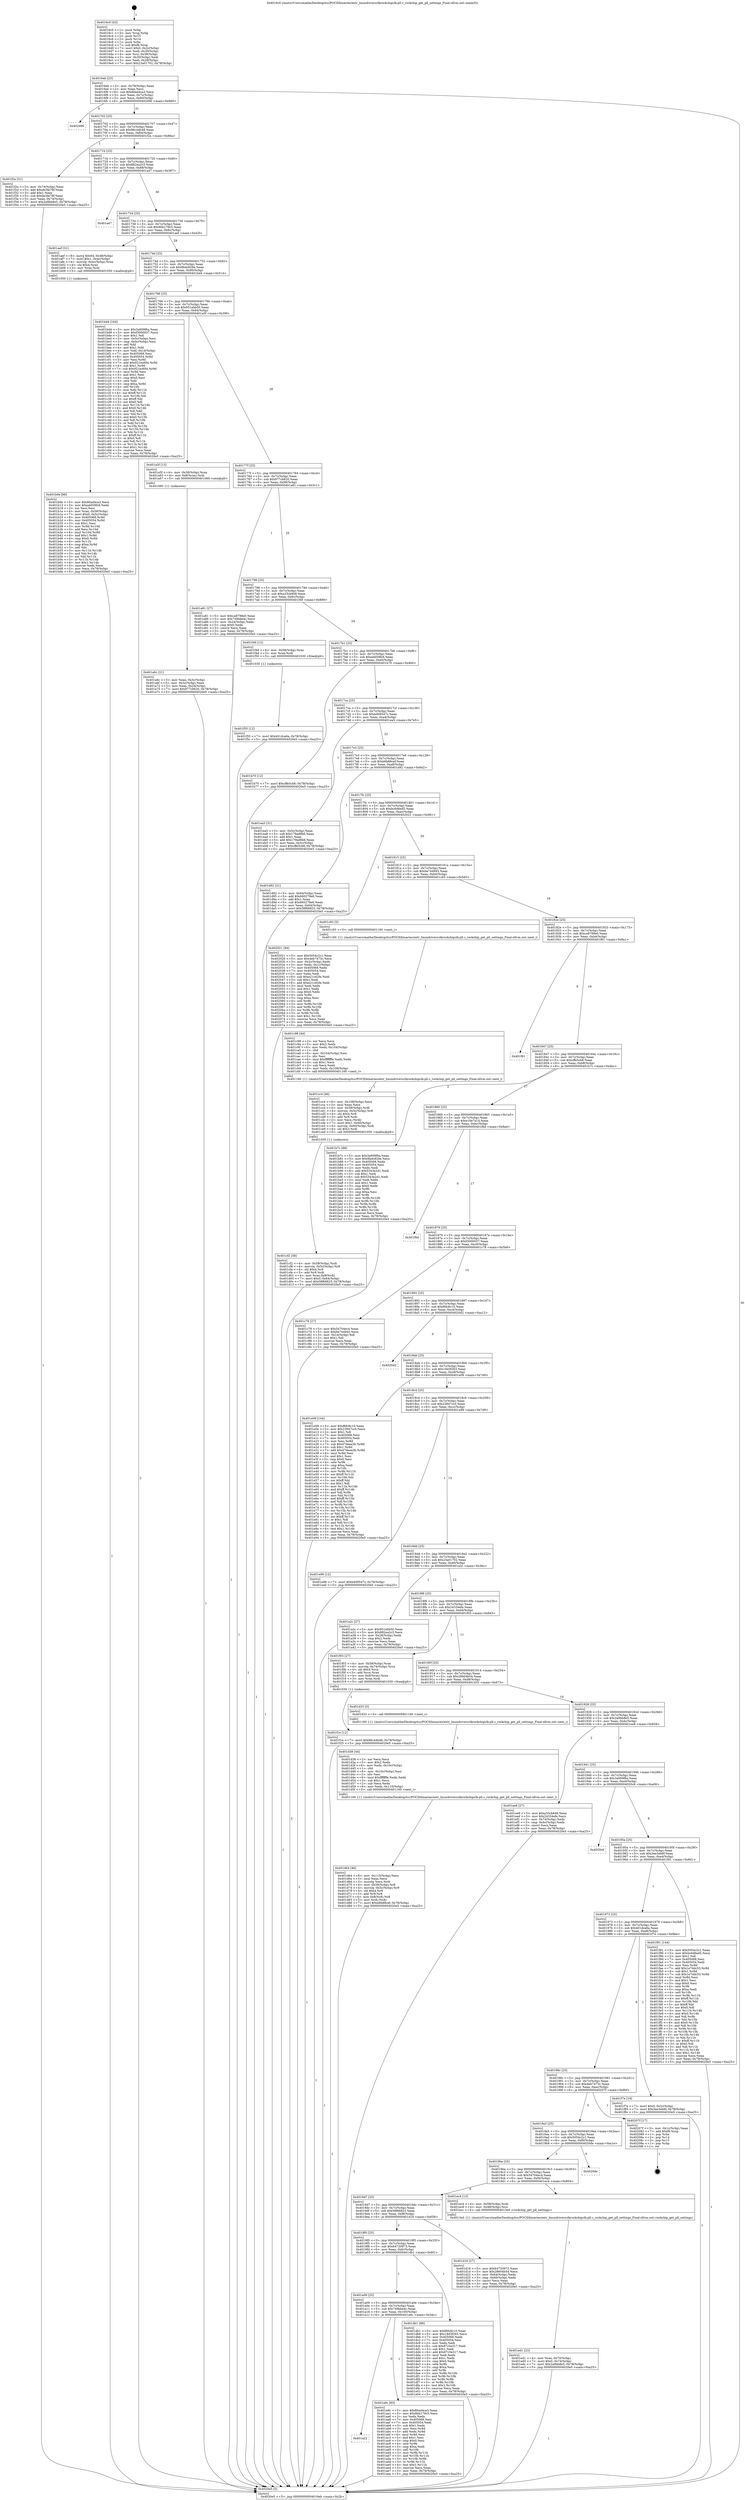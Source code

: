 digraph "0x4016c0" {
  label = "0x4016c0 (/mnt/c/Users/mathe/Desktop/tcc/POCII/binaries/extr_linuxdriversclkrockchipclk-pll.c_rockchip_get_pll_settings_Final-ollvm.out::main(0))"
  labelloc = "t"
  node[shape=record]

  Entry [label="",width=0.3,height=0.3,shape=circle,fillcolor=black,style=filled]
  "0x4016eb" [label="{
     0x4016eb [23]\l
     | [instrs]\l
     &nbsp;&nbsp;0x4016eb \<+3\>: mov -0x78(%rbp),%eax\l
     &nbsp;&nbsp;0x4016ee \<+2\>: mov %eax,%ecx\l
     &nbsp;&nbsp;0x4016f0 \<+6\>: sub $0x80ad4ca3,%ecx\l
     &nbsp;&nbsp;0x4016f6 \<+3\>: mov %eax,-0x7c(%rbp)\l
     &nbsp;&nbsp;0x4016f9 \<+3\>: mov %ecx,-0x80(%rbp)\l
     &nbsp;&nbsp;0x4016fc \<+6\>: je 0000000000402090 \<main+0x9d0\>\l
  }"]
  "0x402090" [label="{
     0x402090\l
  }", style=dashed]
  "0x401702" [label="{
     0x401702 [25]\l
     | [instrs]\l
     &nbsp;&nbsp;0x401702 \<+5\>: jmp 0000000000401707 \<main+0x47\>\l
     &nbsp;&nbsp;0x401707 \<+3\>: mov -0x7c(%rbp),%eax\l
     &nbsp;&nbsp;0x40170a \<+5\>: sub $0x86c44b48,%eax\l
     &nbsp;&nbsp;0x40170f \<+6\>: mov %eax,-0x84(%rbp)\l
     &nbsp;&nbsp;0x401715 \<+6\>: je 0000000000401f2a \<main+0x86a\>\l
  }"]
  Exit [label="",width=0.3,height=0.3,shape=circle,fillcolor=black,style=filled,peripheries=2]
  "0x401f2a" [label="{
     0x401f2a [31]\l
     | [instrs]\l
     &nbsp;&nbsp;0x401f2a \<+3\>: mov -0x74(%rbp),%eax\l
     &nbsp;&nbsp;0x401f2d \<+5\>: add $0xde3fe78f,%eax\l
     &nbsp;&nbsp;0x401f32 \<+3\>: add $0x1,%eax\l
     &nbsp;&nbsp;0x401f35 \<+5\>: sub $0xde3fe78f,%eax\l
     &nbsp;&nbsp;0x401f3a \<+3\>: mov %eax,-0x74(%rbp)\l
     &nbsp;&nbsp;0x401f3d \<+7\>: movl $0x2a9bb8e5,-0x78(%rbp)\l
     &nbsp;&nbsp;0x401f44 \<+5\>: jmp 00000000004020e5 \<main+0xa25\>\l
  }"]
  "0x40171b" [label="{
     0x40171b [25]\l
     | [instrs]\l
     &nbsp;&nbsp;0x40171b \<+5\>: jmp 0000000000401720 \<main+0x60\>\l
     &nbsp;&nbsp;0x401720 \<+3\>: mov -0x7c(%rbp),%eax\l
     &nbsp;&nbsp;0x401723 \<+5\>: sub $0x882ea2c3,%eax\l
     &nbsp;&nbsp;0x401728 \<+6\>: mov %eax,-0x88(%rbp)\l
     &nbsp;&nbsp;0x40172e \<+6\>: je 0000000000401a47 \<main+0x387\>\l
  }"]
  "0x401f55" [label="{
     0x401f55 [12]\l
     | [instrs]\l
     &nbsp;&nbsp;0x401f55 \<+7\>: movl $0x401dca6a,-0x78(%rbp)\l
     &nbsp;&nbsp;0x401f5c \<+5\>: jmp 00000000004020e5 \<main+0xa25\>\l
  }"]
  "0x401a47" [label="{
     0x401a47\l
  }", style=dashed]
  "0x401734" [label="{
     0x401734 [25]\l
     | [instrs]\l
     &nbsp;&nbsp;0x401734 \<+5\>: jmp 0000000000401739 \<main+0x79\>\l
     &nbsp;&nbsp;0x401739 \<+3\>: mov -0x7c(%rbp),%eax\l
     &nbsp;&nbsp;0x40173c \<+5\>: sub $0x8bb179c5,%eax\l
     &nbsp;&nbsp;0x401741 \<+6\>: mov %eax,-0x8c(%rbp)\l
     &nbsp;&nbsp;0x401747 \<+6\>: je 0000000000401aef \<main+0x42f\>\l
  }"]
  "0x401f1e" [label="{
     0x401f1e [12]\l
     | [instrs]\l
     &nbsp;&nbsp;0x401f1e \<+7\>: movl $0x86c44b48,-0x78(%rbp)\l
     &nbsp;&nbsp;0x401f25 \<+5\>: jmp 00000000004020e5 \<main+0xa25\>\l
  }"]
  "0x401aef" [label="{
     0x401aef [31]\l
     | [instrs]\l
     &nbsp;&nbsp;0x401aef \<+8\>: movq $0x64,-0x48(%rbp)\l
     &nbsp;&nbsp;0x401af7 \<+7\>: movl $0x1,-0x4c(%rbp)\l
     &nbsp;&nbsp;0x401afe \<+4\>: movslq -0x4c(%rbp),%rax\l
     &nbsp;&nbsp;0x401b02 \<+4\>: shl $0x4,%rax\l
     &nbsp;&nbsp;0x401b06 \<+3\>: mov %rax,%rdi\l
     &nbsp;&nbsp;0x401b09 \<+5\>: call 0000000000401050 \<malloc@plt\>\l
     | [calls]\l
     &nbsp;&nbsp;0x401050 \{1\} (unknown)\l
  }"]
  "0x40174d" [label="{
     0x40174d [25]\l
     | [instrs]\l
     &nbsp;&nbsp;0x40174d \<+5\>: jmp 0000000000401752 \<main+0x92\>\l
     &nbsp;&nbsp;0x401752 \<+3\>: mov -0x7c(%rbp),%eax\l
     &nbsp;&nbsp;0x401755 \<+5\>: sub $0x8bdc829e,%eax\l
     &nbsp;&nbsp;0x40175a \<+6\>: mov %eax,-0x90(%rbp)\l
     &nbsp;&nbsp;0x401760 \<+6\>: je 0000000000401bd4 \<main+0x514\>\l
  }"]
  "0x401ed1" [label="{
     0x401ed1 [23]\l
     | [instrs]\l
     &nbsp;&nbsp;0x401ed1 \<+4\>: mov %rax,-0x70(%rbp)\l
     &nbsp;&nbsp;0x401ed5 \<+7\>: movl $0x0,-0x74(%rbp)\l
     &nbsp;&nbsp;0x401edc \<+7\>: movl $0x2a9bb8e5,-0x78(%rbp)\l
     &nbsp;&nbsp;0x401ee3 \<+5\>: jmp 00000000004020e5 \<main+0xa25\>\l
  }"]
  "0x401bd4" [label="{
     0x401bd4 [164]\l
     | [instrs]\l
     &nbsp;&nbsp;0x401bd4 \<+5\>: mov $0x3a909f6a,%eax\l
     &nbsp;&nbsp;0x401bd9 \<+5\>: mov $0xf3000037,%ecx\l
     &nbsp;&nbsp;0x401bde \<+2\>: mov $0x1,%dl\l
     &nbsp;&nbsp;0x401be0 \<+3\>: mov -0x5c(%rbp),%esi\l
     &nbsp;&nbsp;0x401be3 \<+3\>: cmp -0x4c(%rbp),%esi\l
     &nbsp;&nbsp;0x401be6 \<+4\>: setl %dil\l
     &nbsp;&nbsp;0x401bea \<+4\>: and $0x1,%dil\l
     &nbsp;&nbsp;0x401bee \<+4\>: mov %dil,-0x1d(%rbp)\l
     &nbsp;&nbsp;0x401bf2 \<+7\>: mov 0x405068,%esi\l
     &nbsp;&nbsp;0x401bf9 \<+8\>: mov 0x405054,%r8d\l
     &nbsp;&nbsp;0x401c01 \<+3\>: mov %esi,%r9d\l
     &nbsp;&nbsp;0x401c04 \<+7\>: add $0x921ec694,%r9d\l
     &nbsp;&nbsp;0x401c0b \<+4\>: sub $0x1,%r9d\l
     &nbsp;&nbsp;0x401c0f \<+7\>: sub $0x921ec694,%r9d\l
     &nbsp;&nbsp;0x401c16 \<+4\>: imul %r9d,%esi\l
     &nbsp;&nbsp;0x401c1a \<+3\>: and $0x1,%esi\l
     &nbsp;&nbsp;0x401c1d \<+3\>: cmp $0x0,%esi\l
     &nbsp;&nbsp;0x401c20 \<+4\>: sete %dil\l
     &nbsp;&nbsp;0x401c24 \<+4\>: cmp $0xa,%r8d\l
     &nbsp;&nbsp;0x401c28 \<+4\>: setl %r10b\l
     &nbsp;&nbsp;0x401c2c \<+3\>: mov %dil,%r11b\l
     &nbsp;&nbsp;0x401c2f \<+4\>: xor $0xff,%r11b\l
     &nbsp;&nbsp;0x401c33 \<+3\>: mov %r10b,%bl\l
     &nbsp;&nbsp;0x401c36 \<+3\>: xor $0xff,%bl\l
     &nbsp;&nbsp;0x401c39 \<+3\>: xor $0x0,%dl\l
     &nbsp;&nbsp;0x401c3c \<+3\>: mov %r11b,%r14b\l
     &nbsp;&nbsp;0x401c3f \<+4\>: and $0x0,%r14b\l
     &nbsp;&nbsp;0x401c43 \<+3\>: and %dl,%dil\l
     &nbsp;&nbsp;0x401c46 \<+3\>: mov %bl,%r15b\l
     &nbsp;&nbsp;0x401c49 \<+4\>: and $0x0,%r15b\l
     &nbsp;&nbsp;0x401c4d \<+3\>: and %dl,%r10b\l
     &nbsp;&nbsp;0x401c50 \<+3\>: or %dil,%r14b\l
     &nbsp;&nbsp;0x401c53 \<+3\>: or %r10b,%r15b\l
     &nbsp;&nbsp;0x401c56 \<+3\>: xor %r15b,%r14b\l
     &nbsp;&nbsp;0x401c59 \<+3\>: or %bl,%r11b\l
     &nbsp;&nbsp;0x401c5c \<+4\>: xor $0xff,%r11b\l
     &nbsp;&nbsp;0x401c60 \<+3\>: or $0x0,%dl\l
     &nbsp;&nbsp;0x401c63 \<+3\>: and %dl,%r11b\l
     &nbsp;&nbsp;0x401c66 \<+3\>: or %r11b,%r14b\l
     &nbsp;&nbsp;0x401c69 \<+4\>: test $0x1,%r14b\l
     &nbsp;&nbsp;0x401c6d \<+3\>: cmovne %ecx,%eax\l
     &nbsp;&nbsp;0x401c70 \<+3\>: mov %eax,-0x78(%rbp)\l
     &nbsp;&nbsp;0x401c73 \<+5\>: jmp 00000000004020e5 \<main+0xa25\>\l
  }"]
  "0x401766" [label="{
     0x401766 [25]\l
     | [instrs]\l
     &nbsp;&nbsp;0x401766 \<+5\>: jmp 000000000040176b \<main+0xab\>\l
     &nbsp;&nbsp;0x40176b \<+3\>: mov -0x7c(%rbp),%eax\l
     &nbsp;&nbsp;0x40176e \<+5\>: sub $0x951ebb50,%eax\l
     &nbsp;&nbsp;0x401773 \<+6\>: mov %eax,-0x94(%rbp)\l
     &nbsp;&nbsp;0x401779 \<+6\>: je 0000000000401a5f \<main+0x39f\>\l
  }"]
  "0x401d64" [label="{
     0x401d64 [46]\l
     | [instrs]\l
     &nbsp;&nbsp;0x401d64 \<+6\>: mov -0x110(%rbp),%ecx\l
     &nbsp;&nbsp;0x401d6a \<+3\>: imul %eax,%ecx\l
     &nbsp;&nbsp;0x401d6d \<+3\>: movslq %ecx,%rdi\l
     &nbsp;&nbsp;0x401d70 \<+4\>: mov -0x58(%rbp),%r8\l
     &nbsp;&nbsp;0x401d74 \<+4\>: movslq -0x5c(%rbp),%r9\l
     &nbsp;&nbsp;0x401d78 \<+4\>: shl $0x4,%r9\l
     &nbsp;&nbsp;0x401d7c \<+3\>: add %r9,%r8\l
     &nbsp;&nbsp;0x401d7f \<+4\>: mov 0x8(%r8),%r8\l
     &nbsp;&nbsp;0x401d83 \<+3\>: mov %rdi,(%r8)\l
     &nbsp;&nbsp;0x401d86 \<+7\>: movl $0xb6b88cef,-0x78(%rbp)\l
     &nbsp;&nbsp;0x401d8d \<+5\>: jmp 00000000004020e5 \<main+0xa25\>\l
  }"]
  "0x401a5f" [label="{
     0x401a5f [13]\l
     | [instrs]\l
     &nbsp;&nbsp;0x401a5f \<+4\>: mov -0x38(%rbp),%rax\l
     &nbsp;&nbsp;0x401a63 \<+4\>: mov 0x8(%rax),%rdi\l
     &nbsp;&nbsp;0x401a67 \<+5\>: call 0000000000401060 \<atoi@plt\>\l
     | [calls]\l
     &nbsp;&nbsp;0x401060 \{1\} (unknown)\l
  }"]
  "0x40177f" [label="{
     0x40177f [25]\l
     | [instrs]\l
     &nbsp;&nbsp;0x40177f \<+5\>: jmp 0000000000401784 \<main+0xc4\>\l
     &nbsp;&nbsp;0x401784 \<+3\>: mov -0x7c(%rbp),%eax\l
     &nbsp;&nbsp;0x401787 \<+5\>: sub $0x977cb620,%eax\l
     &nbsp;&nbsp;0x40178c \<+6\>: mov %eax,-0x98(%rbp)\l
     &nbsp;&nbsp;0x401792 \<+6\>: je 0000000000401a81 \<main+0x3c1\>\l
  }"]
  "0x401d38" [label="{
     0x401d38 [44]\l
     | [instrs]\l
     &nbsp;&nbsp;0x401d38 \<+2\>: xor %ecx,%ecx\l
     &nbsp;&nbsp;0x401d3a \<+5\>: mov $0x2,%edx\l
     &nbsp;&nbsp;0x401d3f \<+6\>: mov %edx,-0x10c(%rbp)\l
     &nbsp;&nbsp;0x401d45 \<+1\>: cltd\l
     &nbsp;&nbsp;0x401d46 \<+6\>: mov -0x10c(%rbp),%esi\l
     &nbsp;&nbsp;0x401d4c \<+2\>: idiv %esi\l
     &nbsp;&nbsp;0x401d4e \<+6\>: imul $0xfffffffe,%edx,%edx\l
     &nbsp;&nbsp;0x401d54 \<+3\>: sub $0x1,%ecx\l
     &nbsp;&nbsp;0x401d57 \<+2\>: sub %ecx,%edx\l
     &nbsp;&nbsp;0x401d59 \<+6\>: mov %edx,-0x110(%rbp)\l
     &nbsp;&nbsp;0x401d5f \<+5\>: call 0000000000401160 \<next_i\>\l
     | [calls]\l
     &nbsp;&nbsp;0x401160 \{1\} (/mnt/c/Users/mathe/Desktop/tcc/POCII/binaries/extr_linuxdriversclkrockchipclk-pll.c_rockchip_get_pll_settings_Final-ollvm.out::next_i)\l
  }"]
  "0x401a81" [label="{
     0x401a81 [27]\l
     | [instrs]\l
     &nbsp;&nbsp;0x401a81 \<+5\>: mov $0xca8799e0,%eax\l
     &nbsp;&nbsp;0x401a86 \<+5\>: mov $0x749bbe4c,%ecx\l
     &nbsp;&nbsp;0x401a8b \<+3\>: mov -0x24(%rbp),%edx\l
     &nbsp;&nbsp;0x401a8e \<+3\>: cmp $0x0,%edx\l
     &nbsp;&nbsp;0x401a91 \<+3\>: cmove %ecx,%eax\l
     &nbsp;&nbsp;0x401a94 \<+3\>: mov %eax,-0x78(%rbp)\l
     &nbsp;&nbsp;0x401a97 \<+5\>: jmp 00000000004020e5 \<main+0xa25\>\l
  }"]
  "0x401798" [label="{
     0x401798 [25]\l
     | [instrs]\l
     &nbsp;&nbsp;0x401798 \<+5\>: jmp 000000000040179d \<main+0xdd\>\l
     &nbsp;&nbsp;0x40179d \<+3\>: mov -0x7c(%rbp),%eax\l
     &nbsp;&nbsp;0x4017a0 \<+5\>: sub $0xa33cb848,%eax\l
     &nbsp;&nbsp;0x4017a5 \<+6\>: mov %eax,-0x9c(%rbp)\l
     &nbsp;&nbsp;0x4017ab \<+6\>: je 0000000000401f49 \<main+0x889\>\l
  }"]
  "0x401cf2" [label="{
     0x401cf2 [38]\l
     | [instrs]\l
     &nbsp;&nbsp;0x401cf2 \<+4\>: mov -0x58(%rbp),%rdi\l
     &nbsp;&nbsp;0x401cf6 \<+4\>: movslq -0x5c(%rbp),%r8\l
     &nbsp;&nbsp;0x401cfa \<+4\>: shl $0x4,%r8\l
     &nbsp;&nbsp;0x401cfe \<+3\>: add %r8,%rdi\l
     &nbsp;&nbsp;0x401d01 \<+4\>: mov %rax,0x8(%rdi)\l
     &nbsp;&nbsp;0x401d05 \<+7\>: movl $0x0,-0x64(%rbp)\l
     &nbsp;&nbsp;0x401d0c \<+7\>: movl $0x58f66823,-0x78(%rbp)\l
     &nbsp;&nbsp;0x401d13 \<+5\>: jmp 00000000004020e5 \<main+0xa25\>\l
  }"]
  "0x401f49" [label="{
     0x401f49 [12]\l
     | [instrs]\l
     &nbsp;&nbsp;0x401f49 \<+4\>: mov -0x58(%rbp),%rax\l
     &nbsp;&nbsp;0x401f4d \<+3\>: mov %rax,%rdi\l
     &nbsp;&nbsp;0x401f50 \<+5\>: call 0000000000401030 \<free@plt\>\l
     | [calls]\l
     &nbsp;&nbsp;0x401030 \{1\} (unknown)\l
  }"]
  "0x4017b1" [label="{
     0x4017b1 [25]\l
     | [instrs]\l
     &nbsp;&nbsp;0x4017b1 \<+5\>: jmp 00000000004017b6 \<main+0xf6\>\l
     &nbsp;&nbsp;0x4017b6 \<+3\>: mov -0x7c(%rbp),%eax\l
     &nbsp;&nbsp;0x4017b9 \<+5\>: sub $0xadd59fc6,%eax\l
     &nbsp;&nbsp;0x4017be \<+6\>: mov %eax,-0xa0(%rbp)\l
     &nbsp;&nbsp;0x4017c4 \<+6\>: je 0000000000401b70 \<main+0x4b0\>\l
  }"]
  "0x401cc4" [label="{
     0x401cc4 [46]\l
     | [instrs]\l
     &nbsp;&nbsp;0x401cc4 \<+6\>: mov -0x108(%rbp),%ecx\l
     &nbsp;&nbsp;0x401cca \<+3\>: imul %eax,%ecx\l
     &nbsp;&nbsp;0x401ccd \<+4\>: mov -0x58(%rbp),%rdi\l
     &nbsp;&nbsp;0x401cd1 \<+4\>: movslq -0x5c(%rbp),%r8\l
     &nbsp;&nbsp;0x401cd5 \<+4\>: shl $0x4,%r8\l
     &nbsp;&nbsp;0x401cd9 \<+3\>: add %r8,%rdi\l
     &nbsp;&nbsp;0x401cdc \<+2\>: mov %ecx,(%rdi)\l
     &nbsp;&nbsp;0x401cde \<+7\>: movl $0x1,-0x60(%rbp)\l
     &nbsp;&nbsp;0x401ce5 \<+4\>: movslq -0x60(%rbp),%rdi\l
     &nbsp;&nbsp;0x401ce9 \<+4\>: shl $0x3,%rdi\l
     &nbsp;&nbsp;0x401ced \<+5\>: call 0000000000401050 \<malloc@plt\>\l
     | [calls]\l
     &nbsp;&nbsp;0x401050 \{1\} (unknown)\l
  }"]
  "0x401b70" [label="{
     0x401b70 [12]\l
     | [instrs]\l
     &nbsp;&nbsp;0x401b70 \<+7\>: movl $0xcffe5cb6,-0x78(%rbp)\l
     &nbsp;&nbsp;0x401b77 \<+5\>: jmp 00000000004020e5 \<main+0xa25\>\l
  }"]
  "0x4017ca" [label="{
     0x4017ca [25]\l
     | [instrs]\l
     &nbsp;&nbsp;0x4017ca \<+5\>: jmp 00000000004017cf \<main+0x10f\>\l
     &nbsp;&nbsp;0x4017cf \<+3\>: mov -0x7c(%rbp),%eax\l
     &nbsp;&nbsp;0x4017d2 \<+5\>: sub $0xb409547c,%eax\l
     &nbsp;&nbsp;0x4017d7 \<+6\>: mov %eax,-0xa4(%rbp)\l
     &nbsp;&nbsp;0x4017dd \<+6\>: je 0000000000401ea5 \<main+0x7e5\>\l
  }"]
  "0x401c98" [label="{
     0x401c98 [44]\l
     | [instrs]\l
     &nbsp;&nbsp;0x401c98 \<+2\>: xor %ecx,%ecx\l
     &nbsp;&nbsp;0x401c9a \<+5\>: mov $0x2,%edx\l
     &nbsp;&nbsp;0x401c9f \<+6\>: mov %edx,-0x104(%rbp)\l
     &nbsp;&nbsp;0x401ca5 \<+1\>: cltd\l
     &nbsp;&nbsp;0x401ca6 \<+6\>: mov -0x104(%rbp),%esi\l
     &nbsp;&nbsp;0x401cac \<+2\>: idiv %esi\l
     &nbsp;&nbsp;0x401cae \<+6\>: imul $0xfffffffe,%edx,%edx\l
     &nbsp;&nbsp;0x401cb4 \<+3\>: sub $0x1,%ecx\l
     &nbsp;&nbsp;0x401cb7 \<+2\>: sub %ecx,%edx\l
     &nbsp;&nbsp;0x401cb9 \<+6\>: mov %edx,-0x108(%rbp)\l
     &nbsp;&nbsp;0x401cbf \<+5\>: call 0000000000401160 \<next_i\>\l
     | [calls]\l
     &nbsp;&nbsp;0x401160 \{1\} (/mnt/c/Users/mathe/Desktop/tcc/POCII/binaries/extr_linuxdriversclkrockchipclk-pll.c_rockchip_get_pll_settings_Final-ollvm.out::next_i)\l
  }"]
  "0x401ea5" [label="{
     0x401ea5 [31]\l
     | [instrs]\l
     &nbsp;&nbsp;0x401ea5 \<+3\>: mov -0x5c(%rbp),%eax\l
     &nbsp;&nbsp;0x401ea8 \<+5\>: sub $0x179ad6b6,%eax\l
     &nbsp;&nbsp;0x401ead \<+3\>: add $0x1,%eax\l
     &nbsp;&nbsp;0x401eb0 \<+5\>: add $0x179ad6b6,%eax\l
     &nbsp;&nbsp;0x401eb5 \<+3\>: mov %eax,-0x5c(%rbp)\l
     &nbsp;&nbsp;0x401eb8 \<+7\>: movl $0xcffe5cb6,-0x78(%rbp)\l
     &nbsp;&nbsp;0x401ebf \<+5\>: jmp 00000000004020e5 \<main+0xa25\>\l
  }"]
  "0x4017e3" [label="{
     0x4017e3 [25]\l
     | [instrs]\l
     &nbsp;&nbsp;0x4017e3 \<+5\>: jmp 00000000004017e8 \<main+0x128\>\l
     &nbsp;&nbsp;0x4017e8 \<+3\>: mov -0x7c(%rbp),%eax\l
     &nbsp;&nbsp;0x4017eb \<+5\>: sub $0xb6b88cef,%eax\l
     &nbsp;&nbsp;0x4017f0 \<+6\>: mov %eax,-0xa8(%rbp)\l
     &nbsp;&nbsp;0x4017f6 \<+6\>: je 0000000000401d92 \<main+0x6d2\>\l
  }"]
  "0x401b0e" [label="{
     0x401b0e [98]\l
     | [instrs]\l
     &nbsp;&nbsp;0x401b0e \<+5\>: mov $0x80ad4ca3,%ecx\l
     &nbsp;&nbsp;0x401b13 \<+5\>: mov $0xadd59fc6,%edx\l
     &nbsp;&nbsp;0x401b18 \<+2\>: xor %esi,%esi\l
     &nbsp;&nbsp;0x401b1a \<+4\>: mov %rax,-0x58(%rbp)\l
     &nbsp;&nbsp;0x401b1e \<+7\>: movl $0x0,-0x5c(%rbp)\l
     &nbsp;&nbsp;0x401b25 \<+8\>: mov 0x405068,%r8d\l
     &nbsp;&nbsp;0x401b2d \<+8\>: mov 0x405054,%r9d\l
     &nbsp;&nbsp;0x401b35 \<+3\>: sub $0x1,%esi\l
     &nbsp;&nbsp;0x401b38 \<+3\>: mov %r8d,%r10d\l
     &nbsp;&nbsp;0x401b3b \<+3\>: add %esi,%r10d\l
     &nbsp;&nbsp;0x401b3e \<+4\>: imul %r10d,%r8d\l
     &nbsp;&nbsp;0x401b42 \<+4\>: and $0x1,%r8d\l
     &nbsp;&nbsp;0x401b46 \<+4\>: cmp $0x0,%r8d\l
     &nbsp;&nbsp;0x401b4a \<+4\>: sete %r11b\l
     &nbsp;&nbsp;0x401b4e \<+4\>: cmp $0xa,%r9d\l
     &nbsp;&nbsp;0x401b52 \<+3\>: setl %bl\l
     &nbsp;&nbsp;0x401b55 \<+3\>: mov %r11b,%r14b\l
     &nbsp;&nbsp;0x401b58 \<+3\>: and %bl,%r14b\l
     &nbsp;&nbsp;0x401b5b \<+3\>: xor %bl,%r11b\l
     &nbsp;&nbsp;0x401b5e \<+3\>: or %r11b,%r14b\l
     &nbsp;&nbsp;0x401b61 \<+4\>: test $0x1,%r14b\l
     &nbsp;&nbsp;0x401b65 \<+3\>: cmovne %edx,%ecx\l
     &nbsp;&nbsp;0x401b68 \<+3\>: mov %ecx,-0x78(%rbp)\l
     &nbsp;&nbsp;0x401b6b \<+5\>: jmp 00000000004020e5 \<main+0xa25\>\l
  }"]
  "0x401d92" [label="{
     0x401d92 [31]\l
     | [instrs]\l
     &nbsp;&nbsp;0x401d92 \<+3\>: mov -0x64(%rbp),%eax\l
     &nbsp;&nbsp;0x401d95 \<+5\>: add $0x660279e6,%eax\l
     &nbsp;&nbsp;0x401d9a \<+3\>: add $0x1,%eax\l
     &nbsp;&nbsp;0x401d9d \<+5\>: sub $0x660279e6,%eax\l
     &nbsp;&nbsp;0x401da2 \<+3\>: mov %eax,-0x64(%rbp)\l
     &nbsp;&nbsp;0x401da5 \<+7\>: movl $0x58f66823,-0x78(%rbp)\l
     &nbsp;&nbsp;0x401dac \<+5\>: jmp 00000000004020e5 \<main+0xa25\>\l
  }"]
  "0x4017fc" [label="{
     0x4017fc [25]\l
     | [instrs]\l
     &nbsp;&nbsp;0x4017fc \<+5\>: jmp 0000000000401801 \<main+0x141\>\l
     &nbsp;&nbsp;0x401801 \<+3\>: mov -0x7c(%rbp),%eax\l
     &nbsp;&nbsp;0x401804 \<+5\>: sub $0xbc6d6ed5,%eax\l
     &nbsp;&nbsp;0x401809 \<+6\>: mov %eax,-0xac(%rbp)\l
     &nbsp;&nbsp;0x40180f \<+6\>: je 0000000000402021 \<main+0x961\>\l
  }"]
  "0x401a22" [label="{
     0x401a22\l
  }", style=dashed]
  "0x402021" [label="{
     0x402021 [94]\l
     | [instrs]\l
     &nbsp;&nbsp;0x402021 \<+5\>: mov $0x5054c2c1,%eax\l
     &nbsp;&nbsp;0x402026 \<+5\>: mov $0x4eb7473c,%ecx\l
     &nbsp;&nbsp;0x40202b \<+3\>: mov -0x2c(%rbp),%edx\l
     &nbsp;&nbsp;0x40202e \<+3\>: mov %edx,-0x1c(%rbp)\l
     &nbsp;&nbsp;0x402031 \<+7\>: mov 0x405068,%edx\l
     &nbsp;&nbsp;0x402038 \<+7\>: mov 0x405054,%esi\l
     &nbsp;&nbsp;0x40203f \<+2\>: mov %edx,%edi\l
     &nbsp;&nbsp;0x402041 \<+6\>: sub $0xe21c62fe,%edi\l
     &nbsp;&nbsp;0x402047 \<+3\>: sub $0x1,%edi\l
     &nbsp;&nbsp;0x40204a \<+6\>: add $0xe21c62fe,%edi\l
     &nbsp;&nbsp;0x402050 \<+3\>: imul %edi,%edx\l
     &nbsp;&nbsp;0x402053 \<+3\>: and $0x1,%edx\l
     &nbsp;&nbsp;0x402056 \<+3\>: cmp $0x0,%edx\l
     &nbsp;&nbsp;0x402059 \<+4\>: sete %r8b\l
     &nbsp;&nbsp;0x40205d \<+3\>: cmp $0xa,%esi\l
     &nbsp;&nbsp;0x402060 \<+4\>: setl %r9b\l
     &nbsp;&nbsp;0x402064 \<+3\>: mov %r8b,%r10b\l
     &nbsp;&nbsp;0x402067 \<+3\>: and %r9b,%r10b\l
     &nbsp;&nbsp;0x40206a \<+3\>: xor %r9b,%r8b\l
     &nbsp;&nbsp;0x40206d \<+3\>: or %r8b,%r10b\l
     &nbsp;&nbsp;0x402070 \<+4\>: test $0x1,%r10b\l
     &nbsp;&nbsp;0x402074 \<+3\>: cmovne %ecx,%eax\l
     &nbsp;&nbsp;0x402077 \<+3\>: mov %eax,-0x78(%rbp)\l
     &nbsp;&nbsp;0x40207a \<+5\>: jmp 00000000004020e5 \<main+0xa25\>\l
  }"]
  "0x401815" [label="{
     0x401815 [25]\l
     | [instrs]\l
     &nbsp;&nbsp;0x401815 \<+5\>: jmp 000000000040181a \<main+0x15a\>\l
     &nbsp;&nbsp;0x40181a \<+3\>: mov -0x7c(%rbp),%eax\l
     &nbsp;&nbsp;0x40181d \<+5\>: sub $0xbe744945,%eax\l
     &nbsp;&nbsp;0x401822 \<+6\>: mov %eax,-0xb0(%rbp)\l
     &nbsp;&nbsp;0x401828 \<+6\>: je 0000000000401c93 \<main+0x5d3\>\l
  }"]
  "0x401a9c" [label="{
     0x401a9c [83]\l
     | [instrs]\l
     &nbsp;&nbsp;0x401a9c \<+5\>: mov $0x80ad4ca3,%eax\l
     &nbsp;&nbsp;0x401aa1 \<+5\>: mov $0x8bb179c5,%ecx\l
     &nbsp;&nbsp;0x401aa6 \<+2\>: xor %edx,%edx\l
     &nbsp;&nbsp;0x401aa8 \<+7\>: mov 0x405068,%esi\l
     &nbsp;&nbsp;0x401aaf \<+7\>: mov 0x405054,%edi\l
     &nbsp;&nbsp;0x401ab6 \<+3\>: sub $0x1,%edx\l
     &nbsp;&nbsp;0x401ab9 \<+3\>: mov %esi,%r8d\l
     &nbsp;&nbsp;0x401abc \<+3\>: add %edx,%r8d\l
     &nbsp;&nbsp;0x401abf \<+4\>: imul %r8d,%esi\l
     &nbsp;&nbsp;0x401ac3 \<+3\>: and $0x1,%esi\l
     &nbsp;&nbsp;0x401ac6 \<+3\>: cmp $0x0,%esi\l
     &nbsp;&nbsp;0x401ac9 \<+4\>: sete %r9b\l
     &nbsp;&nbsp;0x401acd \<+3\>: cmp $0xa,%edi\l
     &nbsp;&nbsp;0x401ad0 \<+4\>: setl %r10b\l
     &nbsp;&nbsp;0x401ad4 \<+3\>: mov %r9b,%r11b\l
     &nbsp;&nbsp;0x401ad7 \<+3\>: and %r10b,%r11b\l
     &nbsp;&nbsp;0x401ada \<+3\>: xor %r10b,%r9b\l
     &nbsp;&nbsp;0x401add \<+3\>: or %r9b,%r11b\l
     &nbsp;&nbsp;0x401ae0 \<+4\>: test $0x1,%r11b\l
     &nbsp;&nbsp;0x401ae4 \<+3\>: cmovne %ecx,%eax\l
     &nbsp;&nbsp;0x401ae7 \<+3\>: mov %eax,-0x78(%rbp)\l
     &nbsp;&nbsp;0x401aea \<+5\>: jmp 00000000004020e5 \<main+0xa25\>\l
  }"]
  "0x401c93" [label="{
     0x401c93 [5]\l
     | [instrs]\l
     &nbsp;&nbsp;0x401c93 \<+5\>: call 0000000000401160 \<next_i\>\l
     | [calls]\l
     &nbsp;&nbsp;0x401160 \{1\} (/mnt/c/Users/mathe/Desktop/tcc/POCII/binaries/extr_linuxdriversclkrockchipclk-pll.c_rockchip_get_pll_settings_Final-ollvm.out::next_i)\l
  }"]
  "0x40182e" [label="{
     0x40182e [25]\l
     | [instrs]\l
     &nbsp;&nbsp;0x40182e \<+5\>: jmp 0000000000401833 \<main+0x173\>\l
     &nbsp;&nbsp;0x401833 \<+3\>: mov -0x7c(%rbp),%eax\l
     &nbsp;&nbsp;0x401836 \<+5\>: sub $0xca8799e0,%eax\l
     &nbsp;&nbsp;0x40183b \<+6\>: mov %eax,-0xb4(%rbp)\l
     &nbsp;&nbsp;0x401841 \<+6\>: je 0000000000401f61 \<main+0x8a1\>\l
  }"]
  "0x401a09" [label="{
     0x401a09 [25]\l
     | [instrs]\l
     &nbsp;&nbsp;0x401a09 \<+5\>: jmp 0000000000401a0e \<main+0x34e\>\l
     &nbsp;&nbsp;0x401a0e \<+3\>: mov -0x7c(%rbp),%eax\l
     &nbsp;&nbsp;0x401a11 \<+5\>: sub $0x749bbe4c,%eax\l
     &nbsp;&nbsp;0x401a16 \<+6\>: mov %eax,-0x100(%rbp)\l
     &nbsp;&nbsp;0x401a1c \<+6\>: je 0000000000401a9c \<main+0x3dc\>\l
  }"]
  "0x401f61" [label="{
     0x401f61\l
  }", style=dashed]
  "0x401847" [label="{
     0x401847 [25]\l
     | [instrs]\l
     &nbsp;&nbsp;0x401847 \<+5\>: jmp 000000000040184c \<main+0x18c\>\l
     &nbsp;&nbsp;0x40184c \<+3\>: mov -0x7c(%rbp),%eax\l
     &nbsp;&nbsp;0x40184f \<+5\>: sub $0xcffe5cb6,%eax\l
     &nbsp;&nbsp;0x401854 \<+6\>: mov %eax,-0xb8(%rbp)\l
     &nbsp;&nbsp;0x40185a \<+6\>: je 0000000000401b7c \<main+0x4bc\>\l
  }"]
  "0x401db1" [label="{
     0x401db1 [88]\l
     | [instrs]\l
     &nbsp;&nbsp;0x401db1 \<+5\>: mov $0xf6fc8c10,%eax\l
     &nbsp;&nbsp;0x401db6 \<+5\>: mov $0x18d3f263,%ecx\l
     &nbsp;&nbsp;0x401dbb \<+7\>: mov 0x405068,%edx\l
     &nbsp;&nbsp;0x401dc2 \<+7\>: mov 0x405054,%esi\l
     &nbsp;&nbsp;0x401dc9 \<+2\>: mov %edx,%edi\l
     &nbsp;&nbsp;0x401dcb \<+6\>: sub $0x87c5e317,%edi\l
     &nbsp;&nbsp;0x401dd1 \<+3\>: sub $0x1,%edi\l
     &nbsp;&nbsp;0x401dd4 \<+6\>: add $0x87c5e317,%edi\l
     &nbsp;&nbsp;0x401dda \<+3\>: imul %edi,%edx\l
     &nbsp;&nbsp;0x401ddd \<+3\>: and $0x1,%edx\l
     &nbsp;&nbsp;0x401de0 \<+3\>: cmp $0x0,%edx\l
     &nbsp;&nbsp;0x401de3 \<+4\>: sete %r8b\l
     &nbsp;&nbsp;0x401de7 \<+3\>: cmp $0xa,%esi\l
     &nbsp;&nbsp;0x401dea \<+4\>: setl %r9b\l
     &nbsp;&nbsp;0x401dee \<+3\>: mov %r8b,%r10b\l
     &nbsp;&nbsp;0x401df1 \<+3\>: and %r9b,%r10b\l
     &nbsp;&nbsp;0x401df4 \<+3\>: xor %r9b,%r8b\l
     &nbsp;&nbsp;0x401df7 \<+3\>: or %r8b,%r10b\l
     &nbsp;&nbsp;0x401dfa \<+4\>: test $0x1,%r10b\l
     &nbsp;&nbsp;0x401dfe \<+3\>: cmovne %ecx,%eax\l
     &nbsp;&nbsp;0x401e01 \<+3\>: mov %eax,-0x78(%rbp)\l
     &nbsp;&nbsp;0x401e04 \<+5\>: jmp 00000000004020e5 \<main+0xa25\>\l
  }"]
  "0x401b7c" [label="{
     0x401b7c [88]\l
     | [instrs]\l
     &nbsp;&nbsp;0x401b7c \<+5\>: mov $0x3a909f6a,%eax\l
     &nbsp;&nbsp;0x401b81 \<+5\>: mov $0x8bdc829e,%ecx\l
     &nbsp;&nbsp;0x401b86 \<+7\>: mov 0x405068,%edx\l
     &nbsp;&nbsp;0x401b8d \<+7\>: mov 0x405054,%esi\l
     &nbsp;&nbsp;0x401b94 \<+2\>: mov %edx,%edi\l
     &nbsp;&nbsp;0x401b96 \<+6\>: add $0x5343e2d1,%edi\l
     &nbsp;&nbsp;0x401b9c \<+3\>: sub $0x1,%edi\l
     &nbsp;&nbsp;0x401b9f \<+6\>: sub $0x5343e2d1,%edi\l
     &nbsp;&nbsp;0x401ba5 \<+3\>: imul %edi,%edx\l
     &nbsp;&nbsp;0x401ba8 \<+3\>: and $0x1,%edx\l
     &nbsp;&nbsp;0x401bab \<+3\>: cmp $0x0,%edx\l
     &nbsp;&nbsp;0x401bae \<+4\>: sete %r8b\l
     &nbsp;&nbsp;0x401bb2 \<+3\>: cmp $0xa,%esi\l
     &nbsp;&nbsp;0x401bb5 \<+4\>: setl %r9b\l
     &nbsp;&nbsp;0x401bb9 \<+3\>: mov %r8b,%r10b\l
     &nbsp;&nbsp;0x401bbc \<+3\>: and %r9b,%r10b\l
     &nbsp;&nbsp;0x401bbf \<+3\>: xor %r9b,%r8b\l
     &nbsp;&nbsp;0x401bc2 \<+3\>: or %r8b,%r10b\l
     &nbsp;&nbsp;0x401bc5 \<+4\>: test $0x1,%r10b\l
     &nbsp;&nbsp;0x401bc9 \<+3\>: cmovne %ecx,%eax\l
     &nbsp;&nbsp;0x401bcc \<+3\>: mov %eax,-0x78(%rbp)\l
     &nbsp;&nbsp;0x401bcf \<+5\>: jmp 00000000004020e5 \<main+0xa25\>\l
  }"]
  "0x401860" [label="{
     0x401860 [25]\l
     | [instrs]\l
     &nbsp;&nbsp;0x401860 \<+5\>: jmp 0000000000401865 \<main+0x1a5\>\l
     &nbsp;&nbsp;0x401865 \<+3\>: mov -0x7c(%rbp),%eax\l
     &nbsp;&nbsp;0x401868 \<+5\>: sub $0xe16e7a14,%eax\l
     &nbsp;&nbsp;0x40186d \<+6\>: mov %eax,-0xbc(%rbp)\l
     &nbsp;&nbsp;0x401873 \<+6\>: je 0000000000401f6d \<main+0x8ad\>\l
  }"]
  "0x4019f0" [label="{
     0x4019f0 [25]\l
     | [instrs]\l
     &nbsp;&nbsp;0x4019f0 \<+5\>: jmp 00000000004019f5 \<main+0x335\>\l
     &nbsp;&nbsp;0x4019f5 \<+3\>: mov -0x7c(%rbp),%eax\l
     &nbsp;&nbsp;0x4019f8 \<+5\>: sub $0x64720973,%eax\l
     &nbsp;&nbsp;0x4019fd \<+6\>: mov %eax,-0xfc(%rbp)\l
     &nbsp;&nbsp;0x401a03 \<+6\>: je 0000000000401db1 \<main+0x6f1\>\l
  }"]
  "0x401f6d" [label="{
     0x401f6d\l
  }", style=dashed]
  "0x401879" [label="{
     0x401879 [25]\l
     | [instrs]\l
     &nbsp;&nbsp;0x401879 \<+5\>: jmp 000000000040187e \<main+0x1be\>\l
     &nbsp;&nbsp;0x40187e \<+3\>: mov -0x7c(%rbp),%eax\l
     &nbsp;&nbsp;0x401881 \<+5\>: sub $0xf3000037,%eax\l
     &nbsp;&nbsp;0x401886 \<+6\>: mov %eax,-0xc0(%rbp)\l
     &nbsp;&nbsp;0x40188c \<+6\>: je 0000000000401c78 \<main+0x5b8\>\l
  }"]
  "0x401d18" [label="{
     0x401d18 [27]\l
     | [instrs]\l
     &nbsp;&nbsp;0x401d18 \<+5\>: mov $0x64720973,%eax\l
     &nbsp;&nbsp;0x401d1d \<+5\>: mov $0x28604b54,%ecx\l
     &nbsp;&nbsp;0x401d22 \<+3\>: mov -0x64(%rbp),%edx\l
     &nbsp;&nbsp;0x401d25 \<+3\>: cmp -0x60(%rbp),%edx\l
     &nbsp;&nbsp;0x401d28 \<+3\>: cmovl %ecx,%eax\l
     &nbsp;&nbsp;0x401d2b \<+3\>: mov %eax,-0x78(%rbp)\l
     &nbsp;&nbsp;0x401d2e \<+5\>: jmp 00000000004020e5 \<main+0xa25\>\l
  }"]
  "0x401c78" [label="{
     0x401c78 [27]\l
     | [instrs]\l
     &nbsp;&nbsp;0x401c78 \<+5\>: mov $0x54704ec4,%eax\l
     &nbsp;&nbsp;0x401c7d \<+5\>: mov $0xbe744945,%ecx\l
     &nbsp;&nbsp;0x401c82 \<+3\>: mov -0x1d(%rbp),%dl\l
     &nbsp;&nbsp;0x401c85 \<+3\>: test $0x1,%dl\l
     &nbsp;&nbsp;0x401c88 \<+3\>: cmovne %ecx,%eax\l
     &nbsp;&nbsp;0x401c8b \<+3\>: mov %eax,-0x78(%rbp)\l
     &nbsp;&nbsp;0x401c8e \<+5\>: jmp 00000000004020e5 \<main+0xa25\>\l
  }"]
  "0x401892" [label="{
     0x401892 [25]\l
     | [instrs]\l
     &nbsp;&nbsp;0x401892 \<+5\>: jmp 0000000000401897 \<main+0x1d7\>\l
     &nbsp;&nbsp;0x401897 \<+3\>: mov -0x7c(%rbp),%eax\l
     &nbsp;&nbsp;0x40189a \<+5\>: sub $0xf6fc8c10,%eax\l
     &nbsp;&nbsp;0x40189f \<+6\>: mov %eax,-0xc4(%rbp)\l
     &nbsp;&nbsp;0x4018a5 \<+6\>: je 00000000004020d2 \<main+0xa12\>\l
  }"]
  "0x4019d7" [label="{
     0x4019d7 [25]\l
     | [instrs]\l
     &nbsp;&nbsp;0x4019d7 \<+5\>: jmp 00000000004019dc \<main+0x31c\>\l
     &nbsp;&nbsp;0x4019dc \<+3\>: mov -0x7c(%rbp),%eax\l
     &nbsp;&nbsp;0x4019df \<+5\>: sub $0x58f66823,%eax\l
     &nbsp;&nbsp;0x4019e4 \<+6\>: mov %eax,-0xf8(%rbp)\l
     &nbsp;&nbsp;0x4019ea \<+6\>: je 0000000000401d18 \<main+0x658\>\l
  }"]
  "0x4020d2" [label="{
     0x4020d2\l
  }", style=dashed]
  "0x4018ab" [label="{
     0x4018ab [25]\l
     | [instrs]\l
     &nbsp;&nbsp;0x4018ab \<+5\>: jmp 00000000004018b0 \<main+0x1f0\>\l
     &nbsp;&nbsp;0x4018b0 \<+3\>: mov -0x7c(%rbp),%eax\l
     &nbsp;&nbsp;0x4018b3 \<+5\>: sub $0x18d3f263,%eax\l
     &nbsp;&nbsp;0x4018b8 \<+6\>: mov %eax,-0xc8(%rbp)\l
     &nbsp;&nbsp;0x4018be \<+6\>: je 0000000000401e09 \<main+0x749\>\l
  }"]
  "0x401ec4" [label="{
     0x401ec4 [13]\l
     | [instrs]\l
     &nbsp;&nbsp;0x401ec4 \<+4\>: mov -0x58(%rbp),%rdi\l
     &nbsp;&nbsp;0x401ec8 \<+4\>: mov -0x48(%rbp),%rsi\l
     &nbsp;&nbsp;0x401ecc \<+5\>: call 00000000004013e0 \<rockchip_get_pll_settings\>\l
     | [calls]\l
     &nbsp;&nbsp;0x4013e0 \{1\} (/mnt/c/Users/mathe/Desktop/tcc/POCII/binaries/extr_linuxdriversclkrockchipclk-pll.c_rockchip_get_pll_settings_Final-ollvm.out::rockchip_get_pll_settings)\l
  }"]
  "0x401e09" [label="{
     0x401e09 [144]\l
     | [instrs]\l
     &nbsp;&nbsp;0x401e09 \<+5\>: mov $0xf6fc8c10,%eax\l
     &nbsp;&nbsp;0x401e0e \<+5\>: mov $0x23947cc0,%ecx\l
     &nbsp;&nbsp;0x401e13 \<+2\>: mov $0x1,%dl\l
     &nbsp;&nbsp;0x401e15 \<+7\>: mov 0x405068,%esi\l
     &nbsp;&nbsp;0x401e1c \<+7\>: mov 0x405054,%edi\l
     &nbsp;&nbsp;0x401e23 \<+3\>: mov %esi,%r8d\l
     &nbsp;&nbsp;0x401e26 \<+7\>: sub $0x47deea3b,%r8d\l
     &nbsp;&nbsp;0x401e2d \<+4\>: sub $0x1,%r8d\l
     &nbsp;&nbsp;0x401e31 \<+7\>: add $0x47deea3b,%r8d\l
     &nbsp;&nbsp;0x401e38 \<+4\>: imul %r8d,%esi\l
     &nbsp;&nbsp;0x401e3c \<+3\>: and $0x1,%esi\l
     &nbsp;&nbsp;0x401e3f \<+3\>: cmp $0x0,%esi\l
     &nbsp;&nbsp;0x401e42 \<+4\>: sete %r9b\l
     &nbsp;&nbsp;0x401e46 \<+3\>: cmp $0xa,%edi\l
     &nbsp;&nbsp;0x401e49 \<+4\>: setl %r10b\l
     &nbsp;&nbsp;0x401e4d \<+3\>: mov %r9b,%r11b\l
     &nbsp;&nbsp;0x401e50 \<+4\>: xor $0xff,%r11b\l
     &nbsp;&nbsp;0x401e54 \<+3\>: mov %r10b,%bl\l
     &nbsp;&nbsp;0x401e57 \<+3\>: xor $0xff,%bl\l
     &nbsp;&nbsp;0x401e5a \<+3\>: xor $0x1,%dl\l
     &nbsp;&nbsp;0x401e5d \<+3\>: mov %r11b,%r14b\l
     &nbsp;&nbsp;0x401e60 \<+4\>: and $0xff,%r14b\l
     &nbsp;&nbsp;0x401e64 \<+3\>: and %dl,%r9b\l
     &nbsp;&nbsp;0x401e67 \<+3\>: mov %bl,%r15b\l
     &nbsp;&nbsp;0x401e6a \<+4\>: and $0xff,%r15b\l
     &nbsp;&nbsp;0x401e6e \<+3\>: and %dl,%r10b\l
     &nbsp;&nbsp;0x401e71 \<+3\>: or %r9b,%r14b\l
     &nbsp;&nbsp;0x401e74 \<+3\>: or %r10b,%r15b\l
     &nbsp;&nbsp;0x401e77 \<+3\>: xor %r15b,%r14b\l
     &nbsp;&nbsp;0x401e7a \<+3\>: or %bl,%r11b\l
     &nbsp;&nbsp;0x401e7d \<+4\>: xor $0xff,%r11b\l
     &nbsp;&nbsp;0x401e81 \<+3\>: or $0x1,%dl\l
     &nbsp;&nbsp;0x401e84 \<+3\>: and %dl,%r11b\l
     &nbsp;&nbsp;0x401e87 \<+3\>: or %r11b,%r14b\l
     &nbsp;&nbsp;0x401e8a \<+4\>: test $0x1,%r14b\l
     &nbsp;&nbsp;0x401e8e \<+3\>: cmovne %ecx,%eax\l
     &nbsp;&nbsp;0x401e91 \<+3\>: mov %eax,-0x78(%rbp)\l
     &nbsp;&nbsp;0x401e94 \<+5\>: jmp 00000000004020e5 \<main+0xa25\>\l
  }"]
  "0x4018c4" [label="{
     0x4018c4 [25]\l
     | [instrs]\l
     &nbsp;&nbsp;0x4018c4 \<+5\>: jmp 00000000004018c9 \<main+0x209\>\l
     &nbsp;&nbsp;0x4018c9 \<+3\>: mov -0x7c(%rbp),%eax\l
     &nbsp;&nbsp;0x4018cc \<+5\>: sub $0x23947cc0,%eax\l
     &nbsp;&nbsp;0x4018d1 \<+6\>: mov %eax,-0xcc(%rbp)\l
     &nbsp;&nbsp;0x4018d7 \<+6\>: je 0000000000401e99 \<main+0x7d9\>\l
  }"]
  "0x4019be" [label="{
     0x4019be [25]\l
     | [instrs]\l
     &nbsp;&nbsp;0x4019be \<+5\>: jmp 00000000004019c3 \<main+0x303\>\l
     &nbsp;&nbsp;0x4019c3 \<+3\>: mov -0x7c(%rbp),%eax\l
     &nbsp;&nbsp;0x4019c6 \<+5\>: sub $0x54704ec4,%eax\l
     &nbsp;&nbsp;0x4019cb \<+6\>: mov %eax,-0xf4(%rbp)\l
     &nbsp;&nbsp;0x4019d1 \<+6\>: je 0000000000401ec4 \<main+0x804\>\l
  }"]
  "0x401e99" [label="{
     0x401e99 [12]\l
     | [instrs]\l
     &nbsp;&nbsp;0x401e99 \<+7\>: movl $0xb409547c,-0x78(%rbp)\l
     &nbsp;&nbsp;0x401ea0 \<+5\>: jmp 00000000004020e5 \<main+0xa25\>\l
  }"]
  "0x4018dd" [label="{
     0x4018dd [25]\l
     | [instrs]\l
     &nbsp;&nbsp;0x4018dd \<+5\>: jmp 00000000004018e2 \<main+0x222\>\l
     &nbsp;&nbsp;0x4018e2 \<+3\>: mov -0x7c(%rbp),%eax\l
     &nbsp;&nbsp;0x4018e5 \<+5\>: sub $0x23a01702,%eax\l
     &nbsp;&nbsp;0x4018ea \<+6\>: mov %eax,-0xd0(%rbp)\l
     &nbsp;&nbsp;0x4018f0 \<+6\>: je 0000000000401a2c \<main+0x36c\>\l
  }"]
  "0x4020de" [label="{
     0x4020de\l
  }", style=dashed]
  "0x401a2c" [label="{
     0x401a2c [27]\l
     | [instrs]\l
     &nbsp;&nbsp;0x401a2c \<+5\>: mov $0x951ebb50,%eax\l
     &nbsp;&nbsp;0x401a31 \<+5\>: mov $0x882ea2c3,%ecx\l
     &nbsp;&nbsp;0x401a36 \<+3\>: mov -0x28(%rbp),%edx\l
     &nbsp;&nbsp;0x401a39 \<+3\>: cmp $0x2,%edx\l
     &nbsp;&nbsp;0x401a3c \<+3\>: cmovne %ecx,%eax\l
     &nbsp;&nbsp;0x401a3f \<+3\>: mov %eax,-0x78(%rbp)\l
     &nbsp;&nbsp;0x401a42 \<+5\>: jmp 00000000004020e5 \<main+0xa25\>\l
  }"]
  "0x4018f6" [label="{
     0x4018f6 [25]\l
     | [instrs]\l
     &nbsp;&nbsp;0x4018f6 \<+5\>: jmp 00000000004018fb \<main+0x23b\>\l
     &nbsp;&nbsp;0x4018fb \<+3\>: mov -0x7c(%rbp),%eax\l
     &nbsp;&nbsp;0x4018fe \<+5\>: sub $0x24334efe,%eax\l
     &nbsp;&nbsp;0x401903 \<+6\>: mov %eax,-0xd4(%rbp)\l
     &nbsp;&nbsp;0x401909 \<+6\>: je 0000000000401f03 \<main+0x843\>\l
  }"]
  "0x4020e5" [label="{
     0x4020e5 [5]\l
     | [instrs]\l
     &nbsp;&nbsp;0x4020e5 \<+5\>: jmp 00000000004016eb \<main+0x2b\>\l
  }"]
  "0x4016c0" [label="{
     0x4016c0 [43]\l
     | [instrs]\l
     &nbsp;&nbsp;0x4016c0 \<+1\>: push %rbp\l
     &nbsp;&nbsp;0x4016c1 \<+3\>: mov %rsp,%rbp\l
     &nbsp;&nbsp;0x4016c4 \<+2\>: push %r15\l
     &nbsp;&nbsp;0x4016c6 \<+2\>: push %r14\l
     &nbsp;&nbsp;0x4016c8 \<+1\>: push %rbx\l
     &nbsp;&nbsp;0x4016c9 \<+7\>: sub $0xf8,%rsp\l
     &nbsp;&nbsp;0x4016d0 \<+7\>: movl $0x0,-0x2c(%rbp)\l
     &nbsp;&nbsp;0x4016d7 \<+3\>: mov %edi,-0x30(%rbp)\l
     &nbsp;&nbsp;0x4016da \<+4\>: mov %rsi,-0x38(%rbp)\l
     &nbsp;&nbsp;0x4016de \<+3\>: mov -0x30(%rbp),%edi\l
     &nbsp;&nbsp;0x4016e1 \<+3\>: mov %edi,-0x28(%rbp)\l
     &nbsp;&nbsp;0x4016e4 \<+7\>: movl $0x23a01702,-0x78(%rbp)\l
  }"]
  "0x401a6c" [label="{
     0x401a6c [21]\l
     | [instrs]\l
     &nbsp;&nbsp;0x401a6c \<+3\>: mov %eax,-0x3c(%rbp)\l
     &nbsp;&nbsp;0x401a6f \<+3\>: mov -0x3c(%rbp),%eax\l
     &nbsp;&nbsp;0x401a72 \<+3\>: mov %eax,-0x24(%rbp)\l
     &nbsp;&nbsp;0x401a75 \<+7\>: movl $0x977cb620,-0x78(%rbp)\l
     &nbsp;&nbsp;0x401a7c \<+5\>: jmp 00000000004020e5 \<main+0xa25\>\l
  }"]
  "0x4019a5" [label="{
     0x4019a5 [25]\l
     | [instrs]\l
     &nbsp;&nbsp;0x4019a5 \<+5\>: jmp 00000000004019aa \<main+0x2ea\>\l
     &nbsp;&nbsp;0x4019aa \<+3\>: mov -0x7c(%rbp),%eax\l
     &nbsp;&nbsp;0x4019ad \<+5\>: sub $0x5054c2c1,%eax\l
     &nbsp;&nbsp;0x4019b2 \<+6\>: mov %eax,-0xf0(%rbp)\l
     &nbsp;&nbsp;0x4019b8 \<+6\>: je 00000000004020de \<main+0xa1e\>\l
  }"]
  "0x401f03" [label="{
     0x401f03 [27]\l
     | [instrs]\l
     &nbsp;&nbsp;0x401f03 \<+4\>: mov -0x58(%rbp),%rax\l
     &nbsp;&nbsp;0x401f07 \<+4\>: movslq -0x74(%rbp),%rcx\l
     &nbsp;&nbsp;0x401f0b \<+4\>: shl $0x4,%rcx\l
     &nbsp;&nbsp;0x401f0f \<+3\>: add %rcx,%rax\l
     &nbsp;&nbsp;0x401f12 \<+4\>: mov 0x8(%rax),%rax\l
     &nbsp;&nbsp;0x401f16 \<+3\>: mov %rax,%rdi\l
     &nbsp;&nbsp;0x401f19 \<+5\>: call 0000000000401030 \<free@plt\>\l
     | [calls]\l
     &nbsp;&nbsp;0x401030 \{1\} (unknown)\l
  }"]
  "0x40190f" [label="{
     0x40190f [25]\l
     | [instrs]\l
     &nbsp;&nbsp;0x40190f \<+5\>: jmp 0000000000401914 \<main+0x254\>\l
     &nbsp;&nbsp;0x401914 \<+3\>: mov -0x7c(%rbp),%eax\l
     &nbsp;&nbsp;0x401917 \<+5\>: sub $0x28604b54,%eax\l
     &nbsp;&nbsp;0x40191c \<+6\>: mov %eax,-0xd8(%rbp)\l
     &nbsp;&nbsp;0x401922 \<+6\>: je 0000000000401d33 \<main+0x673\>\l
  }"]
  "0x40207f" [label="{
     0x40207f [17]\l
     | [instrs]\l
     &nbsp;&nbsp;0x40207f \<+3\>: mov -0x1c(%rbp),%eax\l
     &nbsp;&nbsp;0x402082 \<+7\>: add $0xf8,%rsp\l
     &nbsp;&nbsp;0x402089 \<+1\>: pop %rbx\l
     &nbsp;&nbsp;0x40208a \<+2\>: pop %r14\l
     &nbsp;&nbsp;0x40208c \<+2\>: pop %r15\l
     &nbsp;&nbsp;0x40208e \<+1\>: pop %rbp\l
     &nbsp;&nbsp;0x40208f \<+1\>: ret\l
  }"]
  "0x401d33" [label="{
     0x401d33 [5]\l
     | [instrs]\l
     &nbsp;&nbsp;0x401d33 \<+5\>: call 0000000000401160 \<next_i\>\l
     | [calls]\l
     &nbsp;&nbsp;0x401160 \{1\} (/mnt/c/Users/mathe/Desktop/tcc/POCII/binaries/extr_linuxdriversclkrockchipclk-pll.c_rockchip_get_pll_settings_Final-ollvm.out::next_i)\l
  }"]
  "0x401928" [label="{
     0x401928 [25]\l
     | [instrs]\l
     &nbsp;&nbsp;0x401928 \<+5\>: jmp 000000000040192d \<main+0x26d\>\l
     &nbsp;&nbsp;0x40192d \<+3\>: mov -0x7c(%rbp),%eax\l
     &nbsp;&nbsp;0x401930 \<+5\>: sub $0x2a9bb8e5,%eax\l
     &nbsp;&nbsp;0x401935 \<+6\>: mov %eax,-0xdc(%rbp)\l
     &nbsp;&nbsp;0x40193b \<+6\>: je 0000000000401ee8 \<main+0x828\>\l
  }"]
  "0x40198c" [label="{
     0x40198c [25]\l
     | [instrs]\l
     &nbsp;&nbsp;0x40198c \<+5\>: jmp 0000000000401991 \<main+0x2d1\>\l
     &nbsp;&nbsp;0x401991 \<+3\>: mov -0x7c(%rbp),%eax\l
     &nbsp;&nbsp;0x401994 \<+5\>: sub $0x4eb7473c,%eax\l
     &nbsp;&nbsp;0x401999 \<+6\>: mov %eax,-0xec(%rbp)\l
     &nbsp;&nbsp;0x40199f \<+6\>: je 000000000040207f \<main+0x9bf\>\l
  }"]
  "0x401ee8" [label="{
     0x401ee8 [27]\l
     | [instrs]\l
     &nbsp;&nbsp;0x401ee8 \<+5\>: mov $0xa33cb848,%eax\l
     &nbsp;&nbsp;0x401eed \<+5\>: mov $0x24334efe,%ecx\l
     &nbsp;&nbsp;0x401ef2 \<+3\>: mov -0x74(%rbp),%edx\l
     &nbsp;&nbsp;0x401ef5 \<+3\>: cmp -0x4c(%rbp),%edx\l
     &nbsp;&nbsp;0x401ef8 \<+3\>: cmovl %ecx,%eax\l
     &nbsp;&nbsp;0x401efb \<+3\>: mov %eax,-0x78(%rbp)\l
     &nbsp;&nbsp;0x401efe \<+5\>: jmp 00000000004020e5 \<main+0xa25\>\l
  }"]
  "0x401941" [label="{
     0x401941 [25]\l
     | [instrs]\l
     &nbsp;&nbsp;0x401941 \<+5\>: jmp 0000000000401946 \<main+0x286\>\l
     &nbsp;&nbsp;0x401946 \<+3\>: mov -0x7c(%rbp),%eax\l
     &nbsp;&nbsp;0x401949 \<+5\>: sub $0x3a909f6a,%eax\l
     &nbsp;&nbsp;0x40194e \<+6\>: mov %eax,-0xe0(%rbp)\l
     &nbsp;&nbsp;0x401954 \<+6\>: je 00000000004020c6 \<main+0xa06\>\l
  }"]
  "0x401f7e" [label="{
     0x401f7e [19]\l
     | [instrs]\l
     &nbsp;&nbsp;0x401f7e \<+7\>: movl $0x0,-0x2c(%rbp)\l
     &nbsp;&nbsp;0x401f85 \<+7\>: movl $0x3ee3eb6f,-0x78(%rbp)\l
     &nbsp;&nbsp;0x401f8c \<+5\>: jmp 00000000004020e5 \<main+0xa25\>\l
  }"]
  "0x4020c6" [label="{
     0x4020c6\l
  }", style=dashed]
  "0x40195a" [label="{
     0x40195a [25]\l
     | [instrs]\l
     &nbsp;&nbsp;0x40195a \<+5\>: jmp 000000000040195f \<main+0x29f\>\l
     &nbsp;&nbsp;0x40195f \<+3\>: mov -0x7c(%rbp),%eax\l
     &nbsp;&nbsp;0x401962 \<+5\>: sub $0x3ee3eb6f,%eax\l
     &nbsp;&nbsp;0x401967 \<+6\>: mov %eax,-0xe4(%rbp)\l
     &nbsp;&nbsp;0x40196d \<+6\>: je 0000000000401f91 \<main+0x8d1\>\l
  }"]
  "0x401973" [label="{
     0x401973 [25]\l
     | [instrs]\l
     &nbsp;&nbsp;0x401973 \<+5\>: jmp 0000000000401978 \<main+0x2b8\>\l
     &nbsp;&nbsp;0x401978 \<+3\>: mov -0x7c(%rbp),%eax\l
     &nbsp;&nbsp;0x40197b \<+5\>: sub $0x401dca6a,%eax\l
     &nbsp;&nbsp;0x401980 \<+6\>: mov %eax,-0xe8(%rbp)\l
     &nbsp;&nbsp;0x401986 \<+6\>: je 0000000000401f7e \<main+0x8be\>\l
  }"]
  "0x401f91" [label="{
     0x401f91 [144]\l
     | [instrs]\l
     &nbsp;&nbsp;0x401f91 \<+5\>: mov $0x5054c2c1,%eax\l
     &nbsp;&nbsp;0x401f96 \<+5\>: mov $0xbc6d6ed5,%ecx\l
     &nbsp;&nbsp;0x401f9b \<+2\>: mov $0x1,%dl\l
     &nbsp;&nbsp;0x401f9d \<+7\>: mov 0x405068,%esi\l
     &nbsp;&nbsp;0x401fa4 \<+7\>: mov 0x405054,%edi\l
     &nbsp;&nbsp;0x401fab \<+3\>: mov %esi,%r8d\l
     &nbsp;&nbsp;0x401fae \<+7\>: add $0x1e7ddc53,%r8d\l
     &nbsp;&nbsp;0x401fb5 \<+4\>: sub $0x1,%r8d\l
     &nbsp;&nbsp;0x401fb9 \<+7\>: sub $0x1e7ddc53,%r8d\l
     &nbsp;&nbsp;0x401fc0 \<+4\>: imul %r8d,%esi\l
     &nbsp;&nbsp;0x401fc4 \<+3\>: and $0x1,%esi\l
     &nbsp;&nbsp;0x401fc7 \<+3\>: cmp $0x0,%esi\l
     &nbsp;&nbsp;0x401fca \<+4\>: sete %r9b\l
     &nbsp;&nbsp;0x401fce \<+3\>: cmp $0xa,%edi\l
     &nbsp;&nbsp;0x401fd1 \<+4\>: setl %r10b\l
     &nbsp;&nbsp;0x401fd5 \<+3\>: mov %r9b,%r11b\l
     &nbsp;&nbsp;0x401fd8 \<+4\>: xor $0xff,%r11b\l
     &nbsp;&nbsp;0x401fdc \<+3\>: mov %r10b,%bl\l
     &nbsp;&nbsp;0x401fdf \<+3\>: xor $0xff,%bl\l
     &nbsp;&nbsp;0x401fe2 \<+3\>: xor $0x0,%dl\l
     &nbsp;&nbsp;0x401fe5 \<+3\>: mov %r11b,%r14b\l
     &nbsp;&nbsp;0x401fe8 \<+4\>: and $0x0,%r14b\l
     &nbsp;&nbsp;0x401fec \<+3\>: and %dl,%r9b\l
     &nbsp;&nbsp;0x401fef \<+3\>: mov %bl,%r15b\l
     &nbsp;&nbsp;0x401ff2 \<+4\>: and $0x0,%r15b\l
     &nbsp;&nbsp;0x401ff6 \<+3\>: and %dl,%r10b\l
     &nbsp;&nbsp;0x401ff9 \<+3\>: or %r9b,%r14b\l
     &nbsp;&nbsp;0x401ffc \<+3\>: or %r10b,%r15b\l
     &nbsp;&nbsp;0x401fff \<+3\>: xor %r15b,%r14b\l
     &nbsp;&nbsp;0x402002 \<+3\>: or %bl,%r11b\l
     &nbsp;&nbsp;0x402005 \<+4\>: xor $0xff,%r11b\l
     &nbsp;&nbsp;0x402009 \<+3\>: or $0x0,%dl\l
     &nbsp;&nbsp;0x40200c \<+3\>: and %dl,%r11b\l
     &nbsp;&nbsp;0x40200f \<+3\>: or %r11b,%r14b\l
     &nbsp;&nbsp;0x402012 \<+4\>: test $0x1,%r14b\l
     &nbsp;&nbsp;0x402016 \<+3\>: cmovne %ecx,%eax\l
     &nbsp;&nbsp;0x402019 \<+3\>: mov %eax,-0x78(%rbp)\l
     &nbsp;&nbsp;0x40201c \<+5\>: jmp 00000000004020e5 \<main+0xa25\>\l
  }"]
  Entry -> "0x4016c0" [label=" 1"]
  "0x4016eb" -> "0x402090" [label=" 0"]
  "0x4016eb" -> "0x401702" [label=" 31"]
  "0x40207f" -> Exit [label=" 1"]
  "0x401702" -> "0x401f2a" [label=" 1"]
  "0x401702" -> "0x40171b" [label=" 30"]
  "0x402021" -> "0x4020e5" [label=" 1"]
  "0x40171b" -> "0x401a47" [label=" 0"]
  "0x40171b" -> "0x401734" [label=" 30"]
  "0x401f91" -> "0x4020e5" [label=" 1"]
  "0x401734" -> "0x401aef" [label=" 1"]
  "0x401734" -> "0x40174d" [label=" 29"]
  "0x401f7e" -> "0x4020e5" [label=" 1"]
  "0x40174d" -> "0x401bd4" [label=" 2"]
  "0x40174d" -> "0x401766" [label=" 27"]
  "0x401f55" -> "0x4020e5" [label=" 1"]
  "0x401766" -> "0x401a5f" [label=" 1"]
  "0x401766" -> "0x40177f" [label=" 26"]
  "0x401f49" -> "0x401f55" [label=" 1"]
  "0x40177f" -> "0x401a81" [label=" 1"]
  "0x40177f" -> "0x401798" [label=" 25"]
  "0x401f2a" -> "0x4020e5" [label=" 1"]
  "0x401798" -> "0x401f49" [label=" 1"]
  "0x401798" -> "0x4017b1" [label=" 24"]
  "0x401f1e" -> "0x4020e5" [label=" 1"]
  "0x4017b1" -> "0x401b70" [label=" 1"]
  "0x4017b1" -> "0x4017ca" [label=" 23"]
  "0x401f03" -> "0x401f1e" [label=" 1"]
  "0x4017ca" -> "0x401ea5" [label=" 1"]
  "0x4017ca" -> "0x4017e3" [label=" 22"]
  "0x401ee8" -> "0x4020e5" [label=" 2"]
  "0x4017e3" -> "0x401d92" [label=" 1"]
  "0x4017e3" -> "0x4017fc" [label=" 21"]
  "0x401ed1" -> "0x4020e5" [label=" 1"]
  "0x4017fc" -> "0x402021" [label=" 1"]
  "0x4017fc" -> "0x401815" [label=" 20"]
  "0x401ec4" -> "0x401ed1" [label=" 1"]
  "0x401815" -> "0x401c93" [label=" 1"]
  "0x401815" -> "0x40182e" [label=" 19"]
  "0x401ea5" -> "0x4020e5" [label=" 1"]
  "0x40182e" -> "0x401f61" [label=" 0"]
  "0x40182e" -> "0x401847" [label=" 19"]
  "0x401e09" -> "0x4020e5" [label=" 1"]
  "0x401847" -> "0x401b7c" [label=" 2"]
  "0x401847" -> "0x401860" [label=" 17"]
  "0x401db1" -> "0x4020e5" [label=" 1"]
  "0x401860" -> "0x401f6d" [label=" 0"]
  "0x401860" -> "0x401879" [label=" 17"]
  "0x401d64" -> "0x4020e5" [label=" 1"]
  "0x401879" -> "0x401c78" [label=" 2"]
  "0x401879" -> "0x401892" [label=" 15"]
  "0x401d38" -> "0x401d64" [label=" 1"]
  "0x401892" -> "0x4020d2" [label=" 0"]
  "0x401892" -> "0x4018ab" [label=" 15"]
  "0x401d18" -> "0x4020e5" [label=" 2"]
  "0x4018ab" -> "0x401e09" [label=" 1"]
  "0x4018ab" -> "0x4018c4" [label=" 14"]
  "0x401cf2" -> "0x4020e5" [label=" 1"]
  "0x4018c4" -> "0x401e99" [label=" 1"]
  "0x4018c4" -> "0x4018dd" [label=" 13"]
  "0x401c98" -> "0x401cc4" [label=" 1"]
  "0x4018dd" -> "0x401a2c" [label=" 1"]
  "0x4018dd" -> "0x4018f6" [label=" 12"]
  "0x401a2c" -> "0x4020e5" [label=" 1"]
  "0x4016c0" -> "0x4016eb" [label=" 1"]
  "0x4020e5" -> "0x4016eb" [label=" 30"]
  "0x401a5f" -> "0x401a6c" [label=" 1"]
  "0x401a6c" -> "0x4020e5" [label=" 1"]
  "0x401a81" -> "0x4020e5" [label=" 1"]
  "0x401c93" -> "0x401c98" [label=" 1"]
  "0x4018f6" -> "0x401f03" [label=" 1"]
  "0x4018f6" -> "0x40190f" [label=" 11"]
  "0x401bd4" -> "0x4020e5" [label=" 2"]
  "0x40190f" -> "0x401d33" [label=" 1"]
  "0x40190f" -> "0x401928" [label=" 10"]
  "0x401b7c" -> "0x4020e5" [label=" 2"]
  "0x401928" -> "0x401ee8" [label=" 2"]
  "0x401928" -> "0x401941" [label=" 8"]
  "0x401b0e" -> "0x4020e5" [label=" 1"]
  "0x401941" -> "0x4020c6" [label=" 0"]
  "0x401941" -> "0x40195a" [label=" 8"]
  "0x401aef" -> "0x401b0e" [label=" 1"]
  "0x40195a" -> "0x401f91" [label=" 1"]
  "0x40195a" -> "0x401973" [label=" 7"]
  "0x401a9c" -> "0x4020e5" [label=" 1"]
  "0x401973" -> "0x401f7e" [label=" 1"]
  "0x401973" -> "0x40198c" [label=" 6"]
  "0x401b70" -> "0x4020e5" [label=" 1"]
  "0x40198c" -> "0x40207f" [label=" 1"]
  "0x40198c" -> "0x4019a5" [label=" 5"]
  "0x401c78" -> "0x4020e5" [label=" 2"]
  "0x4019a5" -> "0x4020de" [label=" 0"]
  "0x4019a5" -> "0x4019be" [label=" 5"]
  "0x401cc4" -> "0x401cf2" [label=" 1"]
  "0x4019be" -> "0x401ec4" [label=" 1"]
  "0x4019be" -> "0x4019d7" [label=" 4"]
  "0x401d33" -> "0x401d38" [label=" 1"]
  "0x4019d7" -> "0x401d18" [label=" 2"]
  "0x4019d7" -> "0x4019f0" [label=" 2"]
  "0x401d92" -> "0x4020e5" [label=" 1"]
  "0x4019f0" -> "0x401db1" [label=" 1"]
  "0x4019f0" -> "0x401a09" [label=" 1"]
  "0x401e99" -> "0x4020e5" [label=" 1"]
  "0x401a09" -> "0x401a9c" [label=" 1"]
  "0x401a09" -> "0x401a22" [label=" 0"]
}
